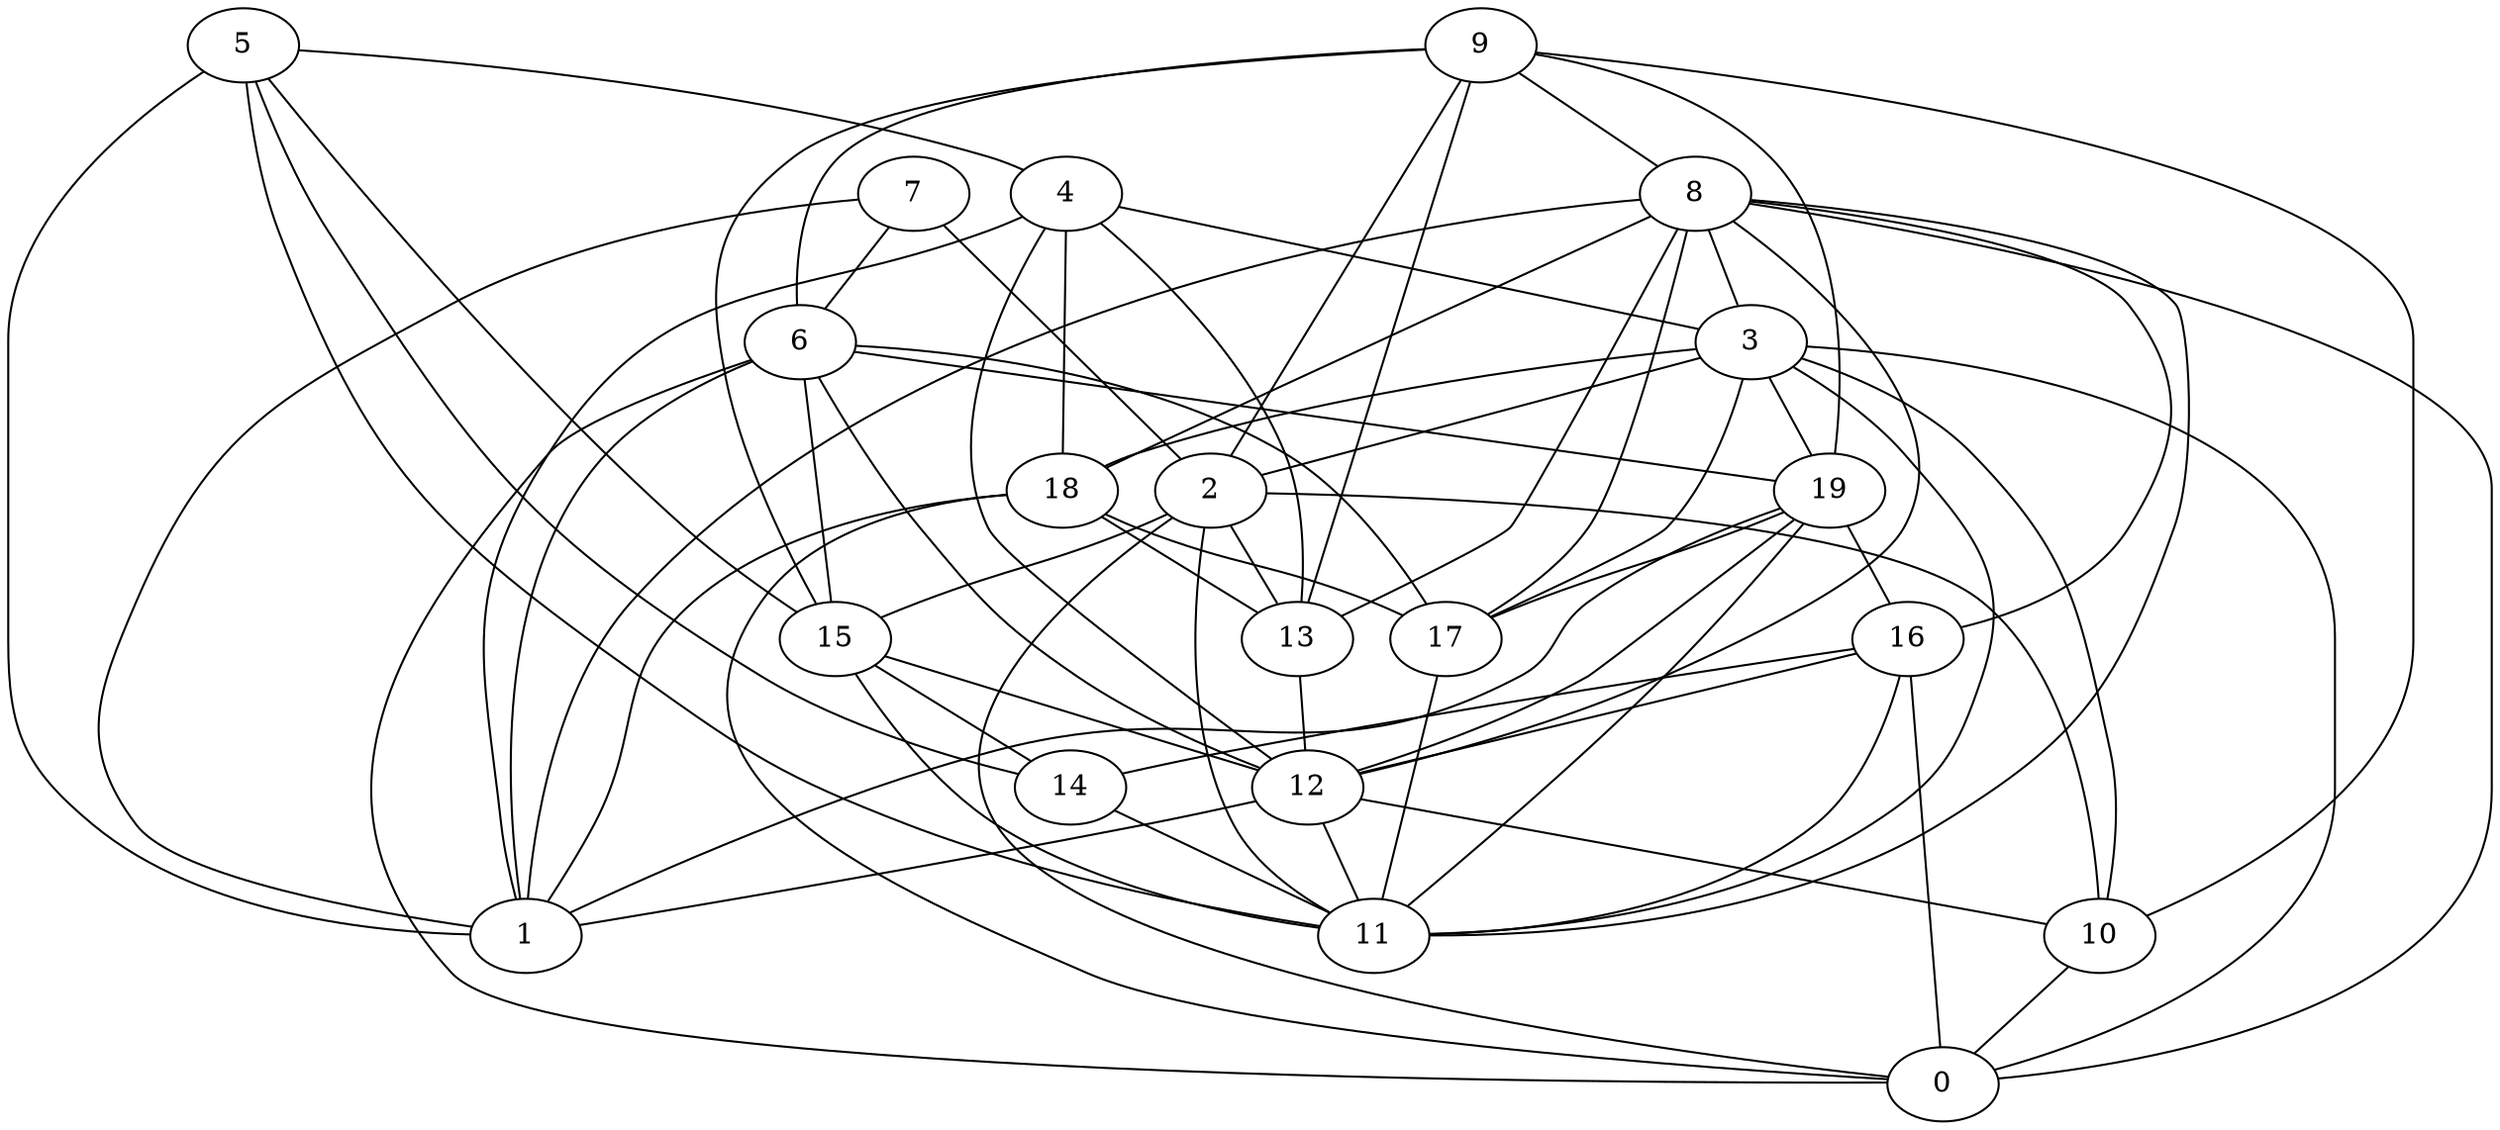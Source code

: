 digraph GG_graph {

subgraph G_graph {
edge [color = black]
"5" -> "1" [dir = none]
"5" -> "4" [dir = none]
"5" -> "11" [dir = none]
"4" -> "12" [dir = none]
"4" -> "18" [dir = none]
"4" -> "1" [dir = none]
"4" -> "3" [dir = none]
"4" -> "13" [dir = none]
"14" -> "11" [dir = none]
"8" -> "13" [dir = none]
"8" -> "17" [dir = none]
"8" -> "3" [dir = none]
"8" -> "1" [dir = none]
"8" -> "18" [dir = none]
"8" -> "11" [dir = none]
"8" -> "12" [dir = none]
"8" -> "16" [dir = none]
"8" -> "0" [dir = none]
"2" -> "11" [dir = none]
"2" -> "13" [dir = none]
"2" -> "0" [dir = none]
"2" -> "15" [dir = none]
"15" -> "14" [dir = none]
"15" -> "11" [dir = none]
"15" -> "12" [dir = none]
"13" -> "12" [dir = none]
"12" -> "11" [dir = none]
"10" -> "0" [dir = none]
"16" -> "0" [dir = none]
"16" -> "14" [dir = none]
"16" -> "11" [dir = none]
"3" -> "0" [dir = none]
"3" -> "10" [dir = none]
"3" -> "2" [dir = none]
"3" -> "19" [dir = none]
"3" -> "18" [dir = none]
"3" -> "11" [dir = none]
"7" -> "1" [dir = none]
"7" -> "2" [dir = none]
"7" -> "6" [dir = none]
"9" -> "8" [dir = none]
"9" -> "19" [dir = none]
"9" -> "2" [dir = none]
"9" -> "10" [dir = none]
"9" -> "15" [dir = none]
"9" -> "13" [dir = none]
"6" -> "17" [dir = none]
"6" -> "1" [dir = none]
"6" -> "15" [dir = none]
"6" -> "0" [dir = none]
"6" -> "12" [dir = none]
"19" -> "16" [dir = none]
"19" -> "11" [dir = none]
"19" -> "12" [dir = none]
"18" -> "13" [dir = none]
"18" -> "1" [dir = none]
"18" -> "17" [dir = none]
"17" -> "11" [dir = none]
"2" -> "10" [dir = none]
"9" -> "6" [dir = none]
"18" -> "0" [dir = none]
"19" -> "1" [dir = none]
"3" -> "17" [dir = none]
"12" -> "10" [dir = none]
"5" -> "15" [dir = none]
"12" -> "1" [dir = none]
"6" -> "19" [dir = none]
"5" -> "14" [dir = none]
"19" -> "17" [dir = none]
"16" -> "12" [dir = none]
}

}
